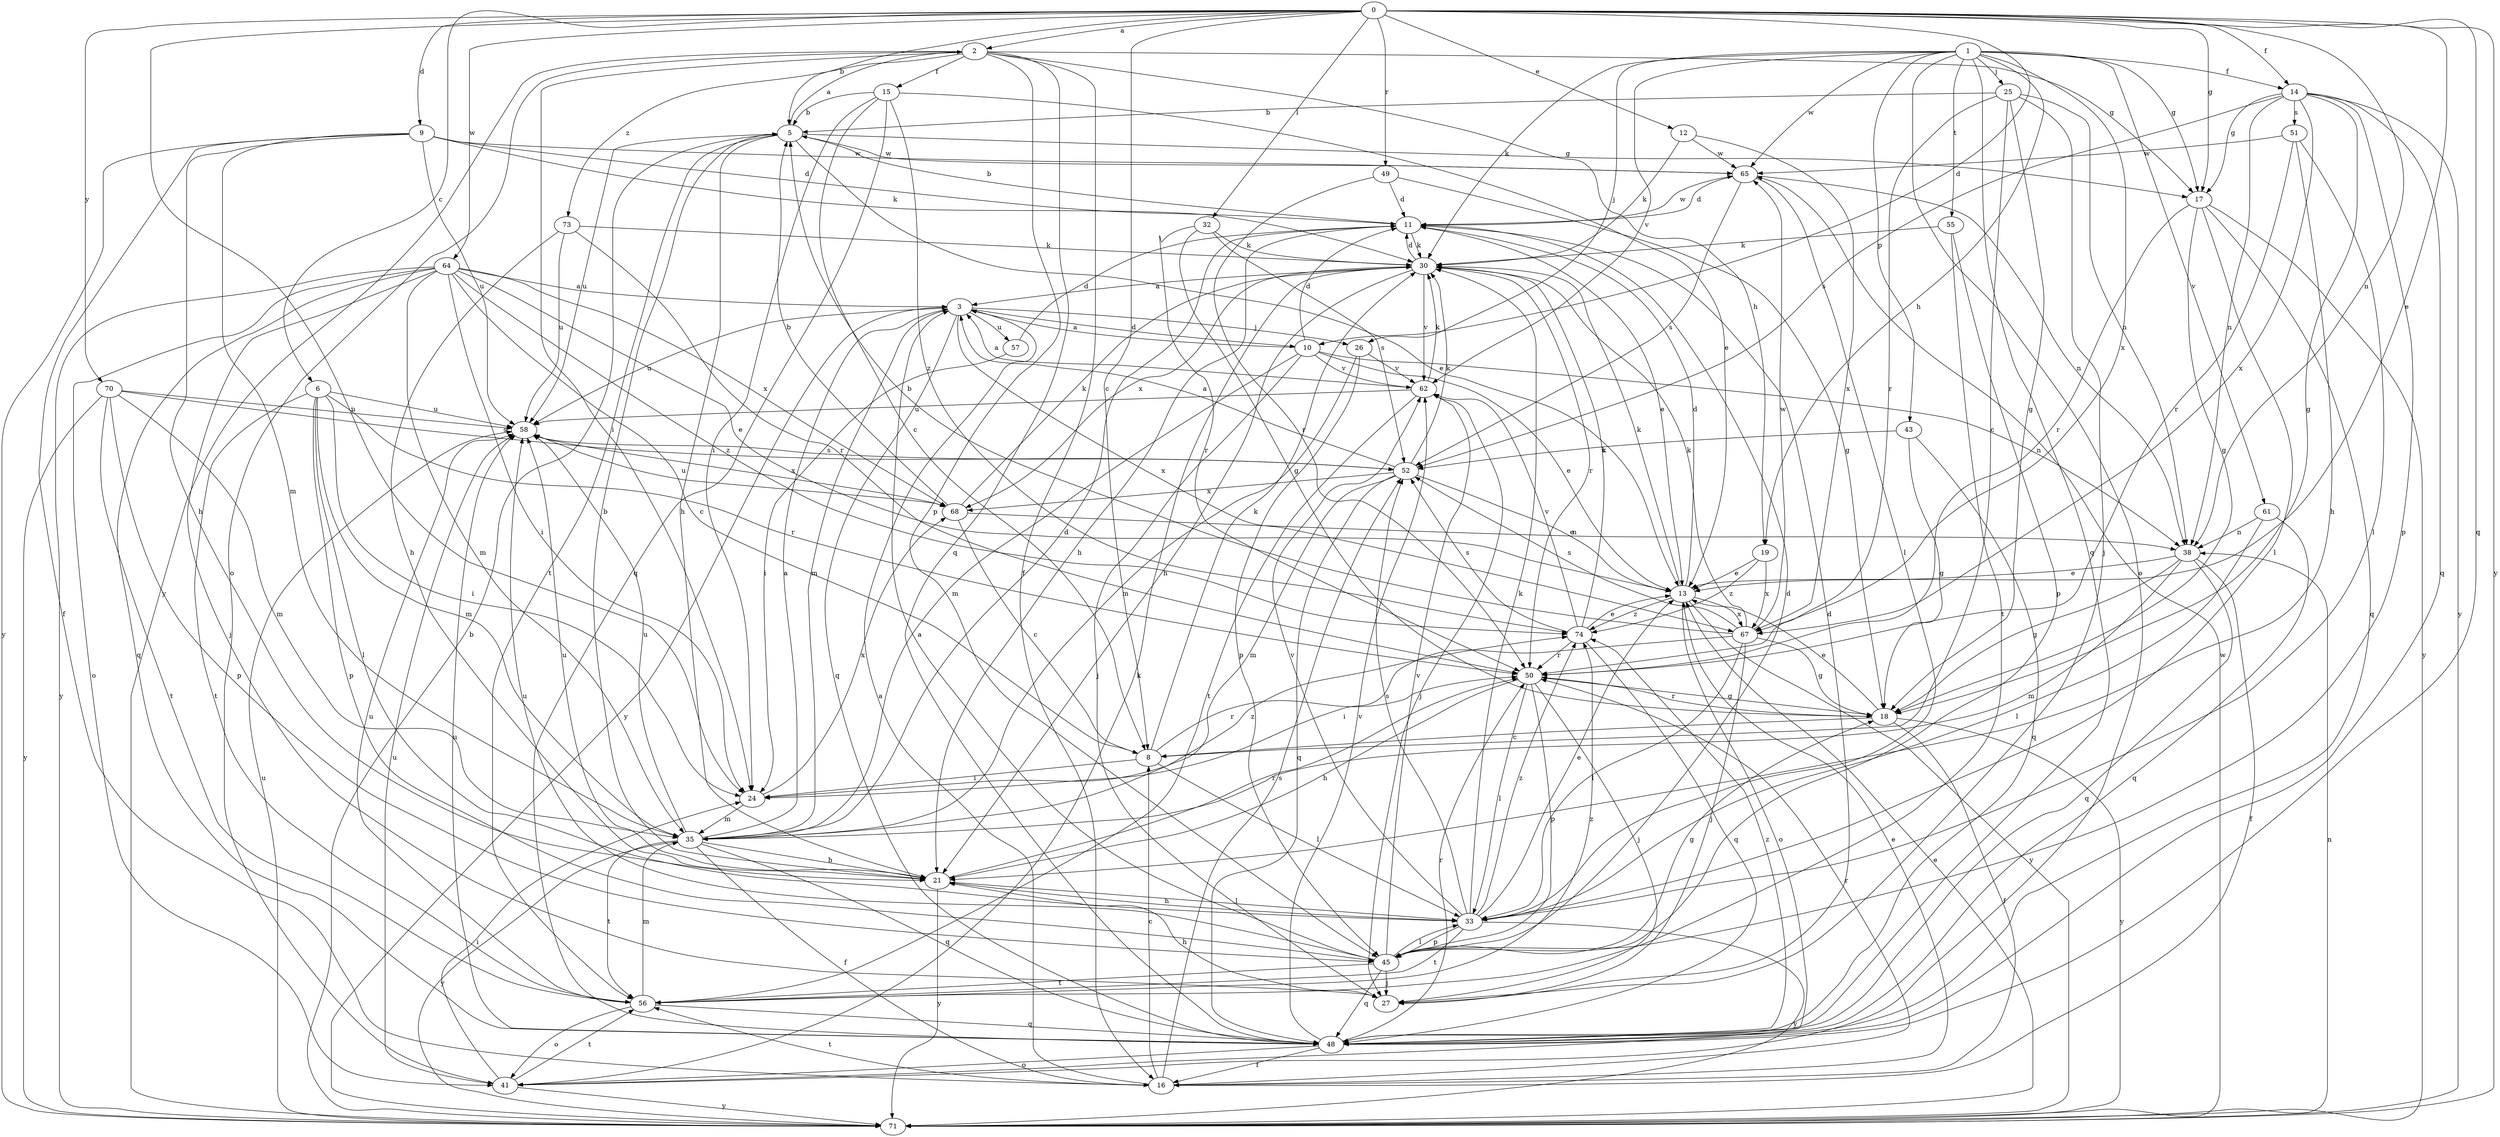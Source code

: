 strict digraph  {
0;
1;
2;
3;
5;
6;
8;
9;
10;
11;
12;
13;
14;
15;
16;
17;
18;
19;
21;
24;
25;
26;
27;
30;
32;
33;
35;
38;
41;
43;
45;
48;
49;
50;
51;
52;
55;
56;
57;
58;
61;
62;
64;
65;
67;
68;
70;
71;
73;
74;
0 -> 2  [label=a];
0 -> 5  [label=b];
0 -> 6  [label=c];
0 -> 8  [label=c];
0 -> 9  [label=d];
0 -> 10  [label=d];
0 -> 12  [label=e];
0 -> 13  [label=e];
0 -> 14  [label=f];
0 -> 17  [label=g];
0 -> 24  [label=i];
0 -> 32  [label=l];
0 -> 38  [label=n];
0 -> 48  [label=q];
0 -> 49  [label=r];
0 -> 64  [label=w];
0 -> 70  [label=y];
0 -> 71  [label=y];
1 -> 14  [label=f];
1 -> 17  [label=g];
1 -> 19  [label=h];
1 -> 25  [label=j];
1 -> 26  [label=j];
1 -> 30  [label=k];
1 -> 41  [label=o];
1 -> 43  [label=p];
1 -> 48  [label=q];
1 -> 55  [label=t];
1 -> 61  [label=v];
1 -> 62  [label=v];
1 -> 65  [label=w];
1 -> 67  [label=x];
2 -> 15  [label=f];
2 -> 16  [label=f];
2 -> 17  [label=g];
2 -> 19  [label=h];
2 -> 24  [label=i];
2 -> 41  [label=o];
2 -> 45  [label=p];
2 -> 48  [label=q];
2 -> 71  [label=y];
2 -> 73  [label=z];
3 -> 10  [label=d];
3 -> 26  [label=j];
3 -> 35  [label=m];
3 -> 48  [label=q];
3 -> 57  [label=u];
3 -> 58  [label=u];
3 -> 67  [label=x];
3 -> 71  [label=y];
5 -> 2  [label=a];
5 -> 13  [label=e];
5 -> 17  [label=g];
5 -> 21  [label=h];
5 -> 56  [label=t];
5 -> 58  [label=u];
5 -> 65  [label=w];
6 -> 24  [label=i];
6 -> 33  [label=l];
6 -> 35  [label=m];
6 -> 45  [label=p];
6 -> 50  [label=r];
6 -> 56  [label=t];
6 -> 58  [label=u];
8 -> 24  [label=i];
8 -> 30  [label=k];
8 -> 33  [label=l];
8 -> 50  [label=r];
9 -> 11  [label=d];
9 -> 16  [label=f];
9 -> 21  [label=h];
9 -> 30  [label=k];
9 -> 35  [label=m];
9 -> 58  [label=u];
9 -> 65  [label=w];
9 -> 71  [label=y];
10 -> 3  [label=a];
10 -> 11  [label=d];
10 -> 13  [label=e];
10 -> 27  [label=j];
10 -> 35  [label=m];
10 -> 38  [label=n];
10 -> 62  [label=v];
11 -> 5  [label=b];
11 -> 13  [label=e];
11 -> 21  [label=h];
11 -> 30  [label=k];
11 -> 65  [label=w];
12 -> 30  [label=k];
12 -> 65  [label=w];
12 -> 67  [label=x];
13 -> 11  [label=d];
13 -> 30  [label=k];
13 -> 41  [label=o];
13 -> 67  [label=x];
13 -> 71  [label=y];
13 -> 74  [label=z];
14 -> 17  [label=g];
14 -> 18  [label=g];
14 -> 38  [label=n];
14 -> 45  [label=p];
14 -> 48  [label=q];
14 -> 51  [label=s];
14 -> 52  [label=s];
14 -> 67  [label=x];
14 -> 71  [label=y];
15 -> 5  [label=b];
15 -> 8  [label=c];
15 -> 13  [label=e];
15 -> 24  [label=i];
15 -> 48  [label=q];
15 -> 74  [label=z];
16 -> 3  [label=a];
16 -> 8  [label=c];
16 -> 13  [label=e];
16 -> 50  [label=r];
16 -> 52  [label=s];
16 -> 56  [label=t];
17 -> 18  [label=g];
17 -> 33  [label=l];
17 -> 48  [label=q];
17 -> 50  [label=r];
17 -> 71  [label=y];
18 -> 8  [label=c];
18 -> 13  [label=e];
18 -> 16  [label=f];
18 -> 50  [label=r];
18 -> 71  [label=y];
19 -> 13  [label=e];
19 -> 67  [label=x];
19 -> 74  [label=z];
21 -> 5  [label=b];
21 -> 33  [label=l];
21 -> 50  [label=r];
21 -> 58  [label=u];
21 -> 71  [label=y];
24 -> 35  [label=m];
24 -> 68  [label=x];
24 -> 74  [label=z];
25 -> 5  [label=b];
25 -> 8  [label=c];
25 -> 18  [label=g];
25 -> 27  [label=j];
25 -> 38  [label=n];
25 -> 50  [label=r];
26 -> 35  [label=m];
26 -> 45  [label=p];
26 -> 62  [label=v];
27 -> 11  [label=d];
27 -> 21  [label=h];
30 -> 3  [label=a];
30 -> 11  [label=d];
30 -> 21  [label=h];
30 -> 50  [label=r];
30 -> 62  [label=v];
30 -> 68  [label=x];
32 -> 18  [label=g];
32 -> 30  [label=k];
32 -> 50  [label=r];
32 -> 52  [label=s];
33 -> 13  [label=e];
33 -> 21  [label=h];
33 -> 30  [label=k];
33 -> 45  [label=p];
33 -> 52  [label=s];
33 -> 56  [label=t];
33 -> 62  [label=v];
33 -> 71  [label=y];
33 -> 74  [label=z];
35 -> 3  [label=a];
35 -> 11  [label=d];
35 -> 16  [label=f];
35 -> 21  [label=h];
35 -> 48  [label=q];
35 -> 56  [label=t];
35 -> 58  [label=u];
35 -> 71  [label=y];
38 -> 13  [label=e];
38 -> 16  [label=f];
38 -> 18  [label=g];
38 -> 35  [label=m];
38 -> 48  [label=q];
41 -> 24  [label=i];
41 -> 30  [label=k];
41 -> 56  [label=t];
41 -> 58  [label=u];
41 -> 71  [label=y];
43 -> 18  [label=g];
43 -> 48  [label=q];
43 -> 52  [label=s];
45 -> 3  [label=a];
45 -> 11  [label=d];
45 -> 18  [label=g];
45 -> 27  [label=j];
45 -> 33  [label=l];
45 -> 48  [label=q];
45 -> 56  [label=t];
45 -> 58  [label=u];
45 -> 62  [label=v];
48 -> 16  [label=f];
48 -> 41  [label=o];
48 -> 50  [label=r];
48 -> 58  [label=u];
48 -> 62  [label=v];
48 -> 74  [label=z];
49 -> 11  [label=d];
49 -> 18  [label=g];
49 -> 50  [label=r];
50 -> 18  [label=g];
50 -> 21  [label=h];
50 -> 27  [label=j];
50 -> 33  [label=l];
50 -> 45  [label=p];
51 -> 21  [label=h];
51 -> 33  [label=l];
51 -> 50  [label=r];
51 -> 65  [label=w];
52 -> 3  [label=a];
52 -> 13  [label=e];
52 -> 30  [label=k];
52 -> 35  [label=m];
52 -> 48  [label=q];
52 -> 68  [label=x];
55 -> 30  [label=k];
55 -> 45  [label=p];
55 -> 56  [label=t];
56 -> 35  [label=m];
56 -> 41  [label=o];
56 -> 48  [label=q];
56 -> 58  [label=u];
56 -> 74  [label=z];
57 -> 11  [label=d];
57 -> 24  [label=i];
58 -> 52  [label=s];
58 -> 68  [label=x];
61 -> 33  [label=l];
61 -> 38  [label=n];
61 -> 48  [label=q];
62 -> 3  [label=a];
62 -> 27  [label=j];
62 -> 30  [label=k];
62 -> 56  [label=t];
62 -> 58  [label=u];
64 -> 3  [label=a];
64 -> 8  [label=c];
64 -> 13  [label=e];
64 -> 24  [label=i];
64 -> 27  [label=j];
64 -> 35  [label=m];
64 -> 41  [label=o];
64 -> 48  [label=q];
64 -> 68  [label=x];
64 -> 71  [label=y];
64 -> 74  [label=z];
65 -> 11  [label=d];
65 -> 33  [label=l];
65 -> 38  [label=n];
65 -> 52  [label=s];
67 -> 5  [label=b];
67 -> 18  [label=g];
67 -> 24  [label=i];
67 -> 27  [label=j];
67 -> 30  [label=k];
67 -> 33  [label=l];
67 -> 52  [label=s];
67 -> 65  [label=w];
68 -> 5  [label=b];
68 -> 8  [label=c];
68 -> 30  [label=k];
68 -> 38  [label=n];
68 -> 58  [label=u];
70 -> 35  [label=m];
70 -> 45  [label=p];
70 -> 52  [label=s];
70 -> 56  [label=t];
70 -> 58  [label=u];
70 -> 71  [label=y];
71 -> 5  [label=b];
71 -> 13  [label=e];
71 -> 38  [label=n];
71 -> 58  [label=u];
71 -> 65  [label=w];
73 -> 21  [label=h];
73 -> 30  [label=k];
73 -> 50  [label=r];
73 -> 58  [label=u];
74 -> 13  [label=e];
74 -> 30  [label=k];
74 -> 48  [label=q];
74 -> 50  [label=r];
74 -> 52  [label=s];
74 -> 62  [label=v];
}
